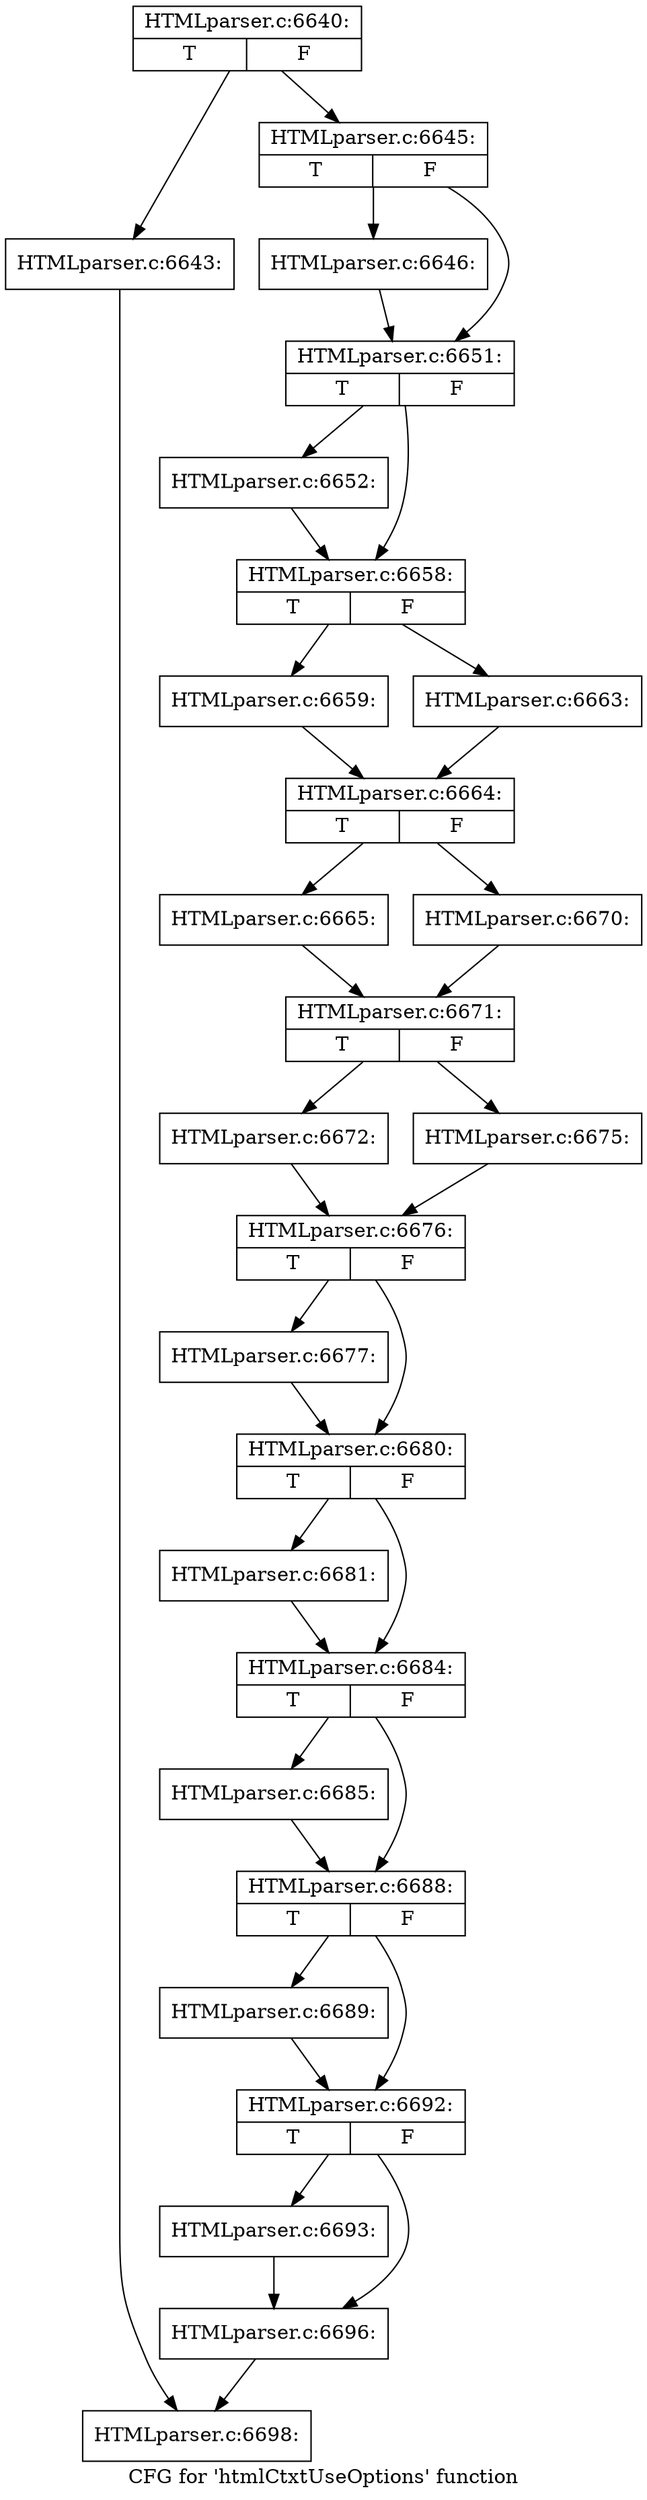 digraph "CFG for 'htmlCtxtUseOptions' function" {
	label="CFG for 'htmlCtxtUseOptions' function";

	Node0x45357f0 [shape=record,label="{HTMLparser.c:6640:|{<s0>T|<s1>F}}"];
	Node0x45357f0 -> Node0x4522c40;
	Node0x45357f0 -> Node0x4522c90;
	Node0x4522c40 [shape=record,label="{HTMLparser.c:6643:}"];
	Node0x4522c40 -> Node0x4535b20;
	Node0x4522c90 [shape=record,label="{HTMLparser.c:6645:|{<s0>T|<s1>F}}"];
	Node0x4522c90 -> Node0x45366a0;
	Node0x4522c90 -> Node0x45366f0;
	Node0x45366a0 [shape=record,label="{HTMLparser.c:6646:}"];
	Node0x45366a0 -> Node0x45366f0;
	Node0x45366f0 [shape=record,label="{HTMLparser.c:6651:|{<s0>T|<s1>F}}"];
	Node0x45366f0 -> Node0x4537d40;
	Node0x45366f0 -> Node0x4537d90;
	Node0x4537d40 [shape=record,label="{HTMLparser.c:6652:}"];
	Node0x4537d40 -> Node0x4537d90;
	Node0x4537d90 [shape=record,label="{HTMLparser.c:6658:|{<s0>T|<s1>F}}"];
	Node0x4537d90 -> Node0x4539160;
	Node0x4537d90 -> Node0x4539200;
	Node0x4539160 [shape=record,label="{HTMLparser.c:6659:}"];
	Node0x4539160 -> Node0x45391b0;
	Node0x4539200 [shape=record,label="{HTMLparser.c:6663:}"];
	Node0x4539200 -> Node0x45391b0;
	Node0x45391b0 [shape=record,label="{HTMLparser.c:6664:|{<s0>T|<s1>F}}"];
	Node0x45391b0 -> Node0x453a100;
	Node0x45391b0 -> Node0x453a1a0;
	Node0x453a100 [shape=record,label="{HTMLparser.c:6665:}"];
	Node0x453a100 -> Node0x453a150;
	Node0x453a1a0 [shape=record,label="{HTMLparser.c:6670:}"];
	Node0x453a1a0 -> Node0x453a150;
	Node0x453a150 [shape=record,label="{HTMLparser.c:6671:|{<s0>T|<s1>F}}"];
	Node0x453a150 -> Node0x453afd0;
	Node0x453a150 -> Node0x453bad0;
	Node0x453afd0 [shape=record,label="{HTMLparser.c:6672:}"];
	Node0x453afd0 -> Node0x453b300;
	Node0x453bad0 [shape=record,label="{HTMLparser.c:6675:}"];
	Node0x453bad0 -> Node0x453b300;
	Node0x453b300 [shape=record,label="{HTMLparser.c:6676:|{<s0>T|<s1>F}}"];
	Node0x453b300 -> Node0x453c5f0;
	Node0x453b300 -> Node0x453c640;
	Node0x453c5f0 [shape=record,label="{HTMLparser.c:6677:}"];
	Node0x453c5f0 -> Node0x453c640;
	Node0x453c640 [shape=record,label="{HTMLparser.c:6680:|{<s0>T|<s1>F}}"];
	Node0x453c640 -> Node0x453cfa0;
	Node0x453c640 -> Node0x453cff0;
	Node0x453cfa0 [shape=record,label="{HTMLparser.c:6681:}"];
	Node0x453cfa0 -> Node0x453cff0;
	Node0x453cff0 [shape=record,label="{HTMLparser.c:6684:|{<s0>T|<s1>F}}"];
	Node0x453cff0 -> Node0x453d950;
	Node0x453cff0 -> Node0x453d9a0;
	Node0x453d950 [shape=record,label="{HTMLparser.c:6685:}"];
	Node0x453d950 -> Node0x453d9a0;
	Node0x453d9a0 [shape=record,label="{HTMLparser.c:6688:|{<s0>T|<s1>F}}"];
	Node0x453d9a0 -> Node0x453e300;
	Node0x453d9a0 -> Node0x453e350;
	Node0x453e300 [shape=record,label="{HTMLparser.c:6689:}"];
	Node0x453e300 -> Node0x453e350;
	Node0x453e350 [shape=record,label="{HTMLparser.c:6692:|{<s0>T|<s1>F}}"];
	Node0x453e350 -> Node0x453ecb0;
	Node0x453e350 -> Node0x453ed00;
	Node0x453ecb0 [shape=record,label="{HTMLparser.c:6693:}"];
	Node0x453ecb0 -> Node0x453ed00;
	Node0x453ed00 [shape=record,label="{HTMLparser.c:6696:}"];
	Node0x453ed00 -> Node0x4535b20;
	Node0x4535b20 [shape=record,label="{HTMLparser.c:6698:}"];
}
